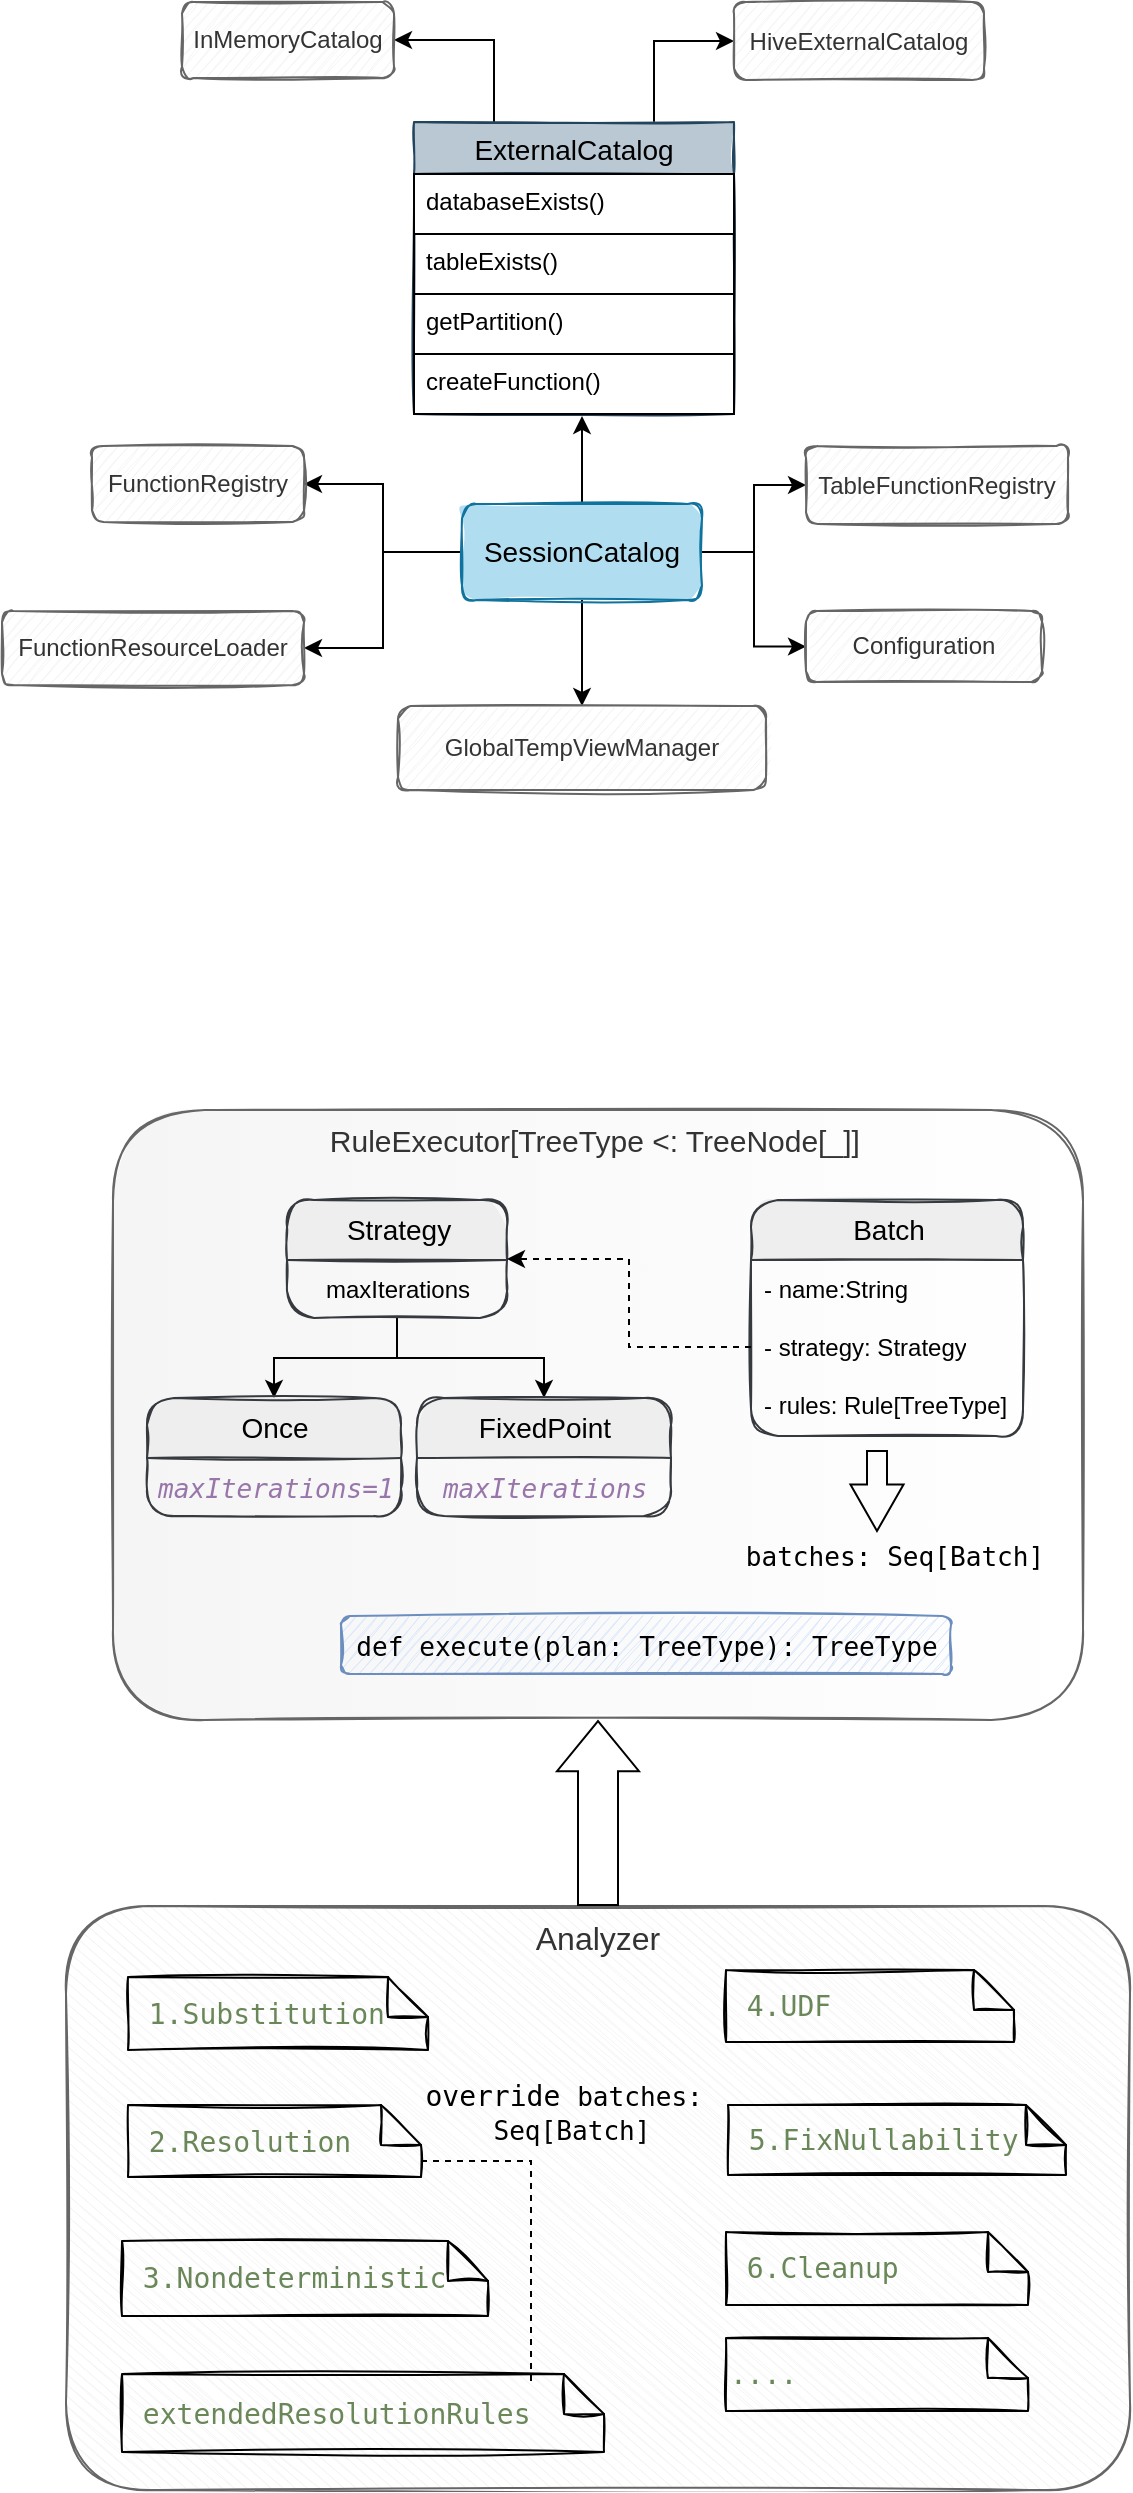 <mxfile version="17.4.5" type="github">
  <diagram id="hhoEee4OtY3em96QOLKo" name="Page-1">
    <mxGraphModel dx="797" dy="973" grid="0" gridSize="10" guides="1" tooltips="1" connect="1" arrows="1" fold="1" page="1" pageScale="1" pageWidth="827" pageHeight="1169" math="0" shadow="0">
      <root>
        <mxCell id="0" />
        <mxCell id="1" parent="0" />
        <mxCell id="0N4g02ynrCQmDdUy3KtQ-81" value="Analyzer" style="rounded=1;whiteSpace=wrap;html=1;sketch=1;shadow=0;glass=0;fillColor=#f5f5f5;strokeColor=#666666;overflow=visible;noLabel=0;direction=north;connectable=1;allowArrows=1;portConstraintRotation=0;snapToPoint=0;perimeter=rectanglePerimeter;fixDash=0;autosize=0;container=0;dropTarget=0;collapsible=0;recursiveResize=1;expand=1;treeFolding=0;disableMultiStroke=0;disableMultiStrokeFill=0;dashOffset=1;fillStyle=auto;fontSize=16;fontColor=#333333;verticalAlign=top;gradientDirection=south;" parent="1" vertex="1">
          <mxGeometry x="172" y="1645" width="532" height="292" as="geometry" />
        </mxCell>
        <mxCell id="0N4g02ynrCQmDdUy3KtQ-48" value="RuleExecutor[TreeType &amp;lt;: TreeNode[_]]&amp;nbsp;" style="rounded=1;whiteSpace=wrap;html=1;sketch=1;shadow=0;glass=0;fillColor=#f5f5f5;strokeColor=#666666;overflow=visible;noLabel=0;direction=north;connectable=1;allowArrows=1;portConstraintRotation=0;snapToPoint=0;perimeter=rectanglePerimeter;fixDash=0;autosize=0;container=0;dropTarget=0;collapsible=0;recursiveResize=1;expand=1;treeFolding=0;disableMultiStroke=0;disableMultiStrokeFill=0;dashOffset=1;fillStyle=auto;fontSize=15;fontColor=#333333;verticalAlign=top;gradientColor=#ffffff;gradientDirection=south;" parent="1" vertex="1">
          <mxGeometry x="195.5" y="1247" width="485" height="305" as="geometry" />
        </mxCell>
        <mxCell id="0N4g02ynrCQmDdUy3KtQ-31" value="" style="edgeStyle=orthogonalEdgeStyle;rounded=0;orthogonalLoop=1;jettySize=auto;html=1;fontSize=14;entryX=0.525;entryY=1.033;entryDx=0;entryDy=0;entryPerimeter=0;" parent="1" source="0N4g02ynrCQmDdUy3KtQ-2" target="0N4g02ynrCQmDdUy3KtQ-30" edge="1">
          <mxGeometry relative="1" as="geometry" />
        </mxCell>
        <mxCell id="0N4g02ynrCQmDdUy3KtQ-33" value="" style="edgeStyle=orthogonalEdgeStyle;rounded=0;orthogonalLoop=1;jettySize=auto;html=1;fontSize=14;" parent="1" source="0N4g02ynrCQmDdUy3KtQ-2" target="0N4g02ynrCQmDdUy3KtQ-32" edge="1">
          <mxGeometry relative="1" as="geometry" />
        </mxCell>
        <mxCell id="0N4g02ynrCQmDdUy3KtQ-39" style="edgeStyle=orthogonalEdgeStyle;rounded=0;orthogonalLoop=1;jettySize=auto;html=1;entryX=0;entryY=0.5;entryDx=0;entryDy=0;fontFamily=Helvetica;fontSize=12;fontColor=default;" parent="1" source="0N4g02ynrCQmDdUy3KtQ-2" target="0N4g02ynrCQmDdUy3KtQ-38" edge="1">
          <mxGeometry relative="1" as="geometry" />
        </mxCell>
        <mxCell id="0N4g02ynrCQmDdUy3KtQ-40" style="edgeStyle=orthogonalEdgeStyle;rounded=0;orthogonalLoop=1;jettySize=auto;html=1;entryX=1;entryY=0.5;entryDx=0;entryDy=0;fontFamily=Helvetica;fontSize=12;fontColor=default;" parent="1" source="0N4g02ynrCQmDdUy3KtQ-2" target="0N4g02ynrCQmDdUy3KtQ-36" edge="1">
          <mxGeometry relative="1" as="geometry" />
        </mxCell>
        <mxCell id="0N4g02ynrCQmDdUy3KtQ-42" style="edgeStyle=orthogonalEdgeStyle;rounded=0;orthogonalLoop=1;jettySize=auto;html=1;entryX=1;entryY=0.5;entryDx=0;entryDy=0;fontFamily=Helvetica;fontSize=12;fontColor=default;" parent="1" source="0N4g02ynrCQmDdUy3KtQ-2" target="0N4g02ynrCQmDdUy3KtQ-34" edge="1">
          <mxGeometry relative="1" as="geometry" />
        </mxCell>
        <mxCell id="0N4g02ynrCQmDdUy3KtQ-43" style="edgeStyle=orthogonalEdgeStyle;rounded=0;orthogonalLoop=1;jettySize=auto;html=1;entryX=0;entryY=0.5;entryDx=0;entryDy=0;fontFamily=Helvetica;fontSize=12;fontColor=default;" parent="1" source="0N4g02ynrCQmDdUy3KtQ-2" target="0N4g02ynrCQmDdUy3KtQ-41" edge="1">
          <mxGeometry relative="1" as="geometry" />
        </mxCell>
        <mxCell id="0N4g02ynrCQmDdUy3KtQ-2" value="SessionCatalog" style="rounded=1;whiteSpace=wrap;html=1;sketch=1;shadow=0;glass=0;fillColor=#b1ddf0;strokeColor=#10739e;overflow=visible;noLabel=0;direction=north;connectable=1;allowArrows=1;portConstraintRotation=0;snapToPoint=0;perimeter=rectanglePerimeter;fixDash=0;autosize=0;container=0;dropTarget=0;collapsible=0;recursiveResize=1;expand=1;treeFolding=0;disableMultiStroke=0;disableMultiStrokeFill=0;dashOffset=1;fillStyle=solid;fontSize=14;" parent="1" vertex="1">
          <mxGeometry x="370" y="944" width="120" height="48" as="geometry" />
        </mxCell>
        <mxCell id="0N4g02ynrCQmDdUy3KtQ-46" style="edgeStyle=orthogonalEdgeStyle;rounded=0;orthogonalLoop=1;jettySize=auto;html=1;entryX=1;entryY=0.5;entryDx=0;entryDy=0;fontFamily=Helvetica;fontSize=12;fontColor=default;exitX=0.25;exitY=0;exitDx=0;exitDy=0;" parent="1" source="0N4g02ynrCQmDdUy3KtQ-22" target="0N4g02ynrCQmDdUy3KtQ-44" edge="1">
          <mxGeometry relative="1" as="geometry" />
        </mxCell>
        <mxCell id="0N4g02ynrCQmDdUy3KtQ-47" style="edgeStyle=orthogonalEdgeStyle;rounded=0;orthogonalLoop=1;jettySize=auto;html=1;entryX=0;entryY=0.5;entryDx=0;entryDy=0;fontFamily=Helvetica;fontSize=12;fontColor=default;exitX=0.75;exitY=0;exitDx=0;exitDy=0;" parent="1" source="0N4g02ynrCQmDdUy3KtQ-22" target="0N4g02ynrCQmDdUy3KtQ-45" edge="1">
          <mxGeometry relative="1" as="geometry" />
        </mxCell>
        <object label="ExternalCatalog" id="0N4g02ynrCQmDdUy3KtQ-22">
          <mxCell style="swimlane;fontStyle=0;childLayout=stackLayout;horizontal=1;startSize=26;horizontalStack=0;resizeParent=1;resizeParentMax=0;resizeLast=0;collapsible=1;marginBottom=0;align=center;fontSize=14;shadow=0;glass=0;sketch=1;disableMultiStroke=0;disableMultiStrokeFill=0;fillStyle=solid;fillColor=#bac8d3;strokeColor=#23445d;" parent="1" vertex="1">
            <mxGeometry x="346" y="753" width="160" height="146" as="geometry">
              <mxRectangle x="87" y="445" width="49" height="26" as="alternateBounds" />
            </mxGeometry>
          </mxCell>
        </object>
        <mxCell id="0N4g02ynrCQmDdUy3KtQ-23" value="databaseExists()" style="text;strokeColor=default;fillColor=default;spacingLeft=4;spacingRight=4;overflow=hidden;rotatable=0;points=[[0,0.5],[1,0.5]];portConstraint=eastwest;fontSize=12;shadow=0;glass=0;sketch=0;disableMultiStroke=0;disableMultiStrokeFill=0;fillStyle=solid;" parent="0N4g02ynrCQmDdUy3KtQ-22" vertex="1">
          <mxGeometry y="26" width="160" height="30" as="geometry" />
        </mxCell>
        <mxCell id="0N4g02ynrCQmDdUy3KtQ-24" value="tableExists()" style="text;strokeColor=default;fillColor=none;spacingLeft=4;spacingRight=4;overflow=hidden;rotatable=0;points=[[0,0.5],[1,0.5]];portConstraint=eastwest;fontSize=12;shadow=0;glass=0;sketch=0;disableMultiStroke=0;disableMultiStrokeFill=0;fillStyle=solid;strokeWidth=1;" parent="0N4g02ynrCQmDdUy3KtQ-22" vertex="1">
          <mxGeometry y="56" width="160" height="30" as="geometry" />
        </mxCell>
        <mxCell id="0N4g02ynrCQmDdUy3KtQ-25" value="getPartition()" style="text;strokeColor=default;fillColor=none;spacingLeft=4;spacingRight=4;overflow=hidden;rotatable=0;points=[[0,0.5],[1,0.5]];portConstraint=eastwest;fontSize=12;shadow=0;glass=0;sketch=0;disableMultiStroke=0;disableMultiStrokeFill=0;fillStyle=solid;" parent="0N4g02ynrCQmDdUy3KtQ-22" vertex="1">
          <mxGeometry y="86" width="160" height="30" as="geometry" />
        </mxCell>
        <mxCell id="0N4g02ynrCQmDdUy3KtQ-30" value="createFunction()" style="text;strokeColor=default;fillColor=none;spacingLeft=4;spacingRight=4;overflow=hidden;rotatable=0;points=[[0,0.5],[1,0.5]];portConstraint=eastwest;fontSize=12;shadow=0;glass=0;sketch=0;disableMultiStroke=0;disableMultiStrokeFill=0;fillStyle=solid;" parent="0N4g02ynrCQmDdUy3KtQ-22" vertex="1">
          <mxGeometry y="116" width="160" height="30" as="geometry" />
        </mxCell>
        <mxCell id="0N4g02ynrCQmDdUy3KtQ-32" value="GlobalTempViewManager" style="rounded=1;whiteSpace=wrap;html=1;sketch=1;shadow=0;glass=0;fillColor=#f5f5f5;strokeColor=#666666;overflow=visible;noLabel=0;direction=east;connectable=1;allowArrows=1;portConstraintRotation=0;snapToPoint=0;perimeter=rectanglePerimeter;fixDash=0;autosize=0;container=0;dropTarget=0;collapsible=0;recursiveResize=1;expand=1;treeFolding=0;disableMultiStroke=0;disableMultiStrokeFill=0;dashOffset=1;fillStyle=auto;fontSize=12;fontColor=#333333;" parent="1" vertex="1">
          <mxGeometry x="338" y="1045" width="184" height="42" as="geometry" />
        </mxCell>
        <mxCell id="0N4g02ynrCQmDdUy3KtQ-34" value="FunctionResourceLoader" style="rounded=1;whiteSpace=wrap;html=1;sketch=1;shadow=0;glass=0;overflow=visible;noLabel=0;direction=east;connectable=1;allowArrows=1;portConstraintRotation=0;snapToPoint=0;perimeter=rectanglePerimeter;fixDash=0;autosize=0;container=0;dropTarget=0;collapsible=0;recursiveResize=1;expand=1;treeFolding=0;disableMultiStroke=0;disableMultiStrokeFill=0;dashOffset=1;fillStyle=auto;fontSize=12;fillColor=#f5f5f5;fontColor=#333333;strokeColor=#666666;" parent="1" vertex="1">
          <mxGeometry x="140" y="997.5" width="151" height="37" as="geometry" />
        </mxCell>
        <mxCell id="0N4g02ynrCQmDdUy3KtQ-36" value="FunctionRegistry" style="rounded=1;whiteSpace=wrap;html=1;sketch=1;shadow=0;glass=0;overflow=visible;noLabel=0;direction=east;connectable=1;allowArrows=1;portConstraintRotation=0;snapToPoint=0;perimeter=rectanglePerimeter;fixDash=0;autosize=0;container=0;dropTarget=0;collapsible=0;recursiveResize=1;expand=1;treeFolding=0;disableMultiStroke=0;disableMultiStrokeFill=0;dashOffset=1;fillStyle=auto;fontSize=12;fillColor=#f5f5f5;fontColor=#333333;strokeColor=#666666;" parent="1" vertex="1">
          <mxGeometry x="185" y="915" width="106" height="38" as="geometry" />
        </mxCell>
        <mxCell id="0N4g02ynrCQmDdUy3KtQ-38" value="TableFunctionRegistry" style="rounded=1;whiteSpace=wrap;html=1;sketch=1;shadow=0;glass=0;overflow=visible;noLabel=0;direction=east;connectable=1;allowArrows=1;portConstraintRotation=0;snapToPoint=0;perimeter=rectanglePerimeter;fixDash=0;autosize=0;container=0;dropTarget=0;collapsible=0;recursiveResize=1;expand=1;treeFolding=0;disableMultiStroke=0;disableMultiStrokeFill=0;dashOffset=1;fillStyle=auto;fontSize=12;fillColor=#f5f5f5;fontColor=#333333;strokeColor=#666666;" parent="1" vertex="1">
          <mxGeometry x="542" y="915" width="131" height="39" as="geometry" />
        </mxCell>
        <mxCell id="0N4g02ynrCQmDdUy3KtQ-41" value="Configuration" style="rounded=1;whiteSpace=wrap;html=1;sketch=1;shadow=0;glass=0;overflow=visible;noLabel=0;direction=east;connectable=1;allowArrows=1;portConstraintRotation=0;snapToPoint=0;perimeter=rectanglePerimeter;fixDash=0;autosize=0;container=0;dropTarget=0;collapsible=0;recursiveResize=1;expand=1;treeFolding=0;disableMultiStroke=0;disableMultiStrokeFill=0;dashOffset=1;fillStyle=auto;fontSize=12;fillColor=#f5f5f5;fontColor=#333333;strokeColor=#666666;" parent="1" vertex="1">
          <mxGeometry x="542" y="997.5" width="118" height="35.5" as="geometry" />
        </mxCell>
        <mxCell id="0N4g02ynrCQmDdUy3KtQ-44" value="InMemoryCatalog" style="rounded=1;whiteSpace=wrap;html=1;sketch=1;shadow=0;glass=0;overflow=visible;noLabel=0;direction=east;connectable=1;allowArrows=1;portConstraintRotation=0;snapToPoint=0;perimeter=rectanglePerimeter;fixDash=0;autosize=0;container=0;dropTarget=0;collapsible=0;recursiveResize=1;expand=1;treeFolding=0;disableMultiStroke=0;disableMultiStrokeFill=0;dashOffset=1;fillStyle=auto;fontSize=12;fillColor=#f5f5f5;fontColor=#333333;strokeColor=#666666;" parent="1" vertex="1">
          <mxGeometry x="230" y="693" width="106" height="38" as="geometry" />
        </mxCell>
        <mxCell id="0N4g02ynrCQmDdUy3KtQ-45" value="HiveExternalCatalog" style="rounded=1;whiteSpace=wrap;html=1;sketch=1;shadow=0;glass=0;overflow=visible;noLabel=0;direction=east;connectable=1;allowArrows=1;portConstraintRotation=0;snapToPoint=0;perimeter=rectanglePerimeter;fixDash=0;autosize=0;container=0;dropTarget=0;collapsible=0;recursiveResize=1;expand=1;treeFolding=0;disableMultiStroke=0;disableMultiStrokeFill=0;dashOffset=1;fillStyle=auto;fontSize=12;fillColor=#f5f5f5;fontColor=#333333;strokeColor=#666666;" parent="1" vertex="1">
          <mxGeometry x="506" y="693" width="125" height="39" as="geometry" />
        </mxCell>
        <mxCell id="0N4g02ynrCQmDdUy3KtQ-55" value="" style="edgeStyle=orthogonalEdgeStyle;rounded=0;orthogonalLoop=1;jettySize=auto;html=1;fontFamily=Helvetica;fontSize=14;fontColor=default;entryX=0.5;entryY=0;entryDx=0;entryDy=0;" parent="1" source="0N4g02ynrCQmDdUy3KtQ-50" target="0N4g02ynrCQmDdUy3KtQ-67" edge="1">
          <mxGeometry relative="1" as="geometry">
            <mxPoint x="289.5" y="1391" as="targetPoint" />
          </mxGeometry>
        </mxCell>
        <mxCell id="0N4g02ynrCQmDdUy3KtQ-58" style="edgeStyle=orthogonalEdgeStyle;rounded=0;orthogonalLoop=1;jettySize=auto;html=1;entryX=0.5;entryY=0;entryDx=0;entryDy=0;fontFamily=Helvetica;fontSize=14;fontColor=default;" parent="1" source="0N4g02ynrCQmDdUy3KtQ-50" target="0N4g02ynrCQmDdUy3KtQ-69" edge="1">
          <mxGeometry relative="1" as="geometry">
            <mxPoint x="389.0" y="1391" as="targetPoint" />
          </mxGeometry>
        </mxCell>
        <mxCell id="0N4g02ynrCQmDdUy3KtQ-50" value="Strategy" style="swimlane;fontStyle=0;childLayout=stackLayout;horizontal=1;startSize=30;horizontalStack=0;resizeParent=1;resizeParentMax=0;resizeLast=0;collapsible=1;marginBottom=0;rounded=1;shadow=0;glass=0;sketch=1;disableMultiStroke=0;disableMultiStrokeFill=0;fillStyle=solid;fontFamily=Helvetica;fontSize=14;strokeColor=#36393d;fillColor=#eeeeee;html=1;" parent="1" vertex="1">
          <mxGeometry x="282.5" y="1292" width="110" height="59" as="geometry">
            <mxRectangle x="132" y="665" width="51" height="30" as="alternateBounds" />
          </mxGeometry>
        </mxCell>
        <mxCell id="0N4g02ynrCQmDdUy3KtQ-51" value="maxIterations" style="text;strokeColor=none;fillColor=none;align=center;verticalAlign=middle;spacingLeft=4;spacingRight=4;overflow=hidden;points=[[0,0.5],[1,0.5]];portConstraint=eastwest;rotatable=0;rounded=1;shadow=0;glass=0;sketch=1;disableMultiStroke=0;disableMultiStrokeFill=0;fillStyle=auto;fontFamily=Helvetica;fontSize=12;fontColor=default;html=1;" parent="0N4g02ynrCQmDdUy3KtQ-50" vertex="1">
          <mxGeometry y="30" width="110" height="29" as="geometry" />
        </mxCell>
        <mxCell id="0N4g02ynrCQmDdUy3KtQ-59" value="Batch" style="swimlane;fontStyle=0;childLayout=stackLayout;horizontal=1;startSize=30;horizontalStack=0;resizeParent=1;resizeParentMax=0;resizeLast=0;collapsible=1;marginBottom=0;rounded=1;shadow=0;glass=0;sketch=1;disableMultiStroke=0;disableMultiStrokeFill=0;fillStyle=solid;fontFamily=Helvetica;fontSize=14;strokeColor=#36393d;fillColor=#eeeeee;html=1;" parent="1" vertex="1">
          <mxGeometry x="514.5" y="1292" width="136" height="118" as="geometry">
            <mxRectangle x="132" y="665" width="51" height="30" as="alternateBounds" />
          </mxGeometry>
        </mxCell>
        <mxCell id="0N4g02ynrCQmDdUy3KtQ-60" value="- name:String" style="text;strokeColor=none;fillColor=none;align=left;verticalAlign=middle;spacingLeft=4;spacingRight=4;overflow=hidden;points=[[0,0.5],[1,0.5]];portConstraint=eastwest;rotatable=0;rounded=1;shadow=0;glass=0;sketch=1;disableMultiStroke=0;disableMultiStrokeFill=0;fillStyle=auto;fontFamily=Helvetica;fontSize=12;fontColor=default;html=1;" parent="0N4g02ynrCQmDdUy3KtQ-59" vertex="1">
          <mxGeometry y="30" width="136" height="29" as="geometry" />
        </mxCell>
        <mxCell id="0N4g02ynrCQmDdUy3KtQ-62" value="- strategy: Strategy" style="text;strokeColor=none;fillColor=none;align=left;verticalAlign=middle;spacingLeft=4;spacingRight=4;overflow=hidden;points=[[0,0.5],[1,0.5]];portConstraint=eastwest;rotatable=0;rounded=1;shadow=0;glass=0;sketch=1;disableMultiStroke=0;disableMultiStrokeFill=0;fillStyle=auto;fontFamily=Helvetica;fontSize=12;fontColor=default;html=1;" parent="0N4g02ynrCQmDdUy3KtQ-59" vertex="1">
          <mxGeometry y="59" width="136" height="29" as="geometry" />
        </mxCell>
        <mxCell id="0N4g02ynrCQmDdUy3KtQ-63" value="- rules: Rule[TreeType]" style="text;strokeColor=none;fillColor=none;align=left;verticalAlign=middle;spacingLeft=4;spacingRight=4;overflow=hidden;points=[[0,0.5],[1,0.5]];portConstraint=eastwest;rotatable=0;rounded=1;shadow=0;glass=0;sketch=1;disableMultiStroke=0;disableMultiStrokeFill=0;fillStyle=auto;fontFamily=Helvetica;fontSize=12;fontColor=default;html=1;" parent="0N4g02ynrCQmDdUy3KtQ-59" vertex="1">
          <mxGeometry y="88" width="136" height="30" as="geometry" />
        </mxCell>
        <mxCell id="0N4g02ynrCQmDdUy3KtQ-64" value="&lt;pre style=&quot;font-family: &amp;quot;jetbrains mono&amp;quot;, monospace; font-size: 9.8pt;&quot;&gt;&lt;span style=&quot;&quot;&gt;batches&lt;/span&gt;: &lt;span style=&quot;&quot;&gt;Seq&lt;/span&gt;[Batch]&lt;/pre&gt;" style="rounded=1;whiteSpace=wrap;html=1;shadow=0;glass=0;sketch=1;disableMultiStroke=0;disableMultiStrokeFill=0;fillStyle=auto;fontFamily=Helvetica;fontSize=14;fontColor=default;strokeColor=none;fillColor=none;labelBackgroundColor=none;" parent="1" vertex="1">
          <mxGeometry x="505.5" y="1452" width="161" height="35" as="geometry" />
        </mxCell>
        <mxCell id="0N4g02ynrCQmDdUy3KtQ-65" value="" style="shape=flexArrow;endArrow=classic;html=1;rounded=0;fontFamily=Helvetica;fontSize=14;fontColor=default;width=10;endSize=7.422;endWidth=15.556;" parent="1" edge="1">
          <mxGeometry width="50" height="50" relative="1" as="geometry">
            <mxPoint x="577.5" y="1417" as="sourcePoint" />
            <mxPoint x="577.5" y="1458" as="targetPoint" />
          </mxGeometry>
        </mxCell>
        <mxCell id="0N4g02ynrCQmDdUy3KtQ-66" value="&lt;pre style=&quot;font-family: &amp;quot;jetbrains mono&amp;quot;, monospace; font-size: 9.8pt;&quot;&gt;&lt;span style=&quot;&quot;&gt;def &lt;/span&gt;&lt;span style=&quot;&quot;&gt;execute&lt;/span&gt;(plan: &lt;span style=&quot;&quot;&gt;TreeType&lt;/span&gt;): &lt;span style=&quot;&quot;&gt;TreeType&lt;/span&gt;&lt;/pre&gt;" style="text;html=1;strokeColor=#6c8ebf;fillColor=#dae8fc;align=center;verticalAlign=middle;whiteSpace=wrap;rounded=1;shadow=0;glass=0;labelBackgroundColor=none;sketch=1;disableMultiStroke=0;disableMultiStrokeFill=0;fillStyle=auto;fontFamily=Helvetica;fontSize=14;" parent="1" vertex="1">
          <mxGeometry x="309.5" y="1500" width="305" height="29" as="geometry" />
        </mxCell>
        <mxCell id="0N4g02ynrCQmDdUy3KtQ-67" value="Once" style="swimlane;fontStyle=0;childLayout=stackLayout;horizontal=1;startSize=30;horizontalStack=0;resizeParent=1;resizeParentMax=0;resizeLast=0;collapsible=1;marginBottom=0;rounded=1;shadow=0;glass=0;sketch=1;disableMultiStroke=0;disableMultiStrokeFill=0;fillStyle=solid;fontFamily=Helvetica;fontSize=14;strokeColor=#36393d;fillColor=#eeeeee;html=1;" parent="1" vertex="1">
          <mxGeometry x="212.5" y="1391" width="127" height="59" as="geometry">
            <mxRectangle x="132" y="665" width="51" height="30" as="alternateBounds" />
          </mxGeometry>
        </mxCell>
        <mxCell id="0N4g02ynrCQmDdUy3KtQ-68" value="&lt;span style=&quot;color: rgb(152 , 118 , 170) ; font-style: italic ; font-family: &amp;#34;jetbrains mono&amp;#34; , monospace ; font-size: 9.8pt&quot;&gt;maxIterations=1&lt;/span&gt;" style="text;strokeColor=none;fillColor=none;align=center;verticalAlign=middle;spacingLeft=4;spacingRight=4;overflow=hidden;points=[[0,0.5],[1,0.5]];portConstraint=eastwest;rotatable=0;rounded=1;shadow=0;glass=0;sketch=1;disableMultiStroke=0;disableMultiStrokeFill=0;fillStyle=auto;fontFamily=Helvetica;fontSize=12;fontColor=default;html=1;labelBackgroundColor=none;" parent="0N4g02ynrCQmDdUy3KtQ-67" vertex="1">
          <mxGeometry y="30" width="127" height="29" as="geometry" />
        </mxCell>
        <mxCell id="0N4g02ynrCQmDdUy3KtQ-69" value="&lt;span&gt;FixedPoint&lt;/span&gt;" style="swimlane;fontStyle=0;childLayout=stackLayout;horizontal=1;startSize=30;horizontalStack=0;resizeParent=1;resizeParentMax=0;resizeLast=0;collapsible=1;marginBottom=0;rounded=1;shadow=0;glass=0;sketch=1;disableMultiStroke=0;disableMultiStrokeFill=0;fillStyle=solid;fontFamily=Helvetica;fontSize=14;strokeColor=#36393d;fillColor=#eeeeee;html=1;" parent="1" vertex="1">
          <mxGeometry x="347.5" y="1391" width="127" height="59" as="geometry">
            <mxRectangle x="132" y="665" width="51" height="30" as="alternateBounds" />
          </mxGeometry>
        </mxCell>
        <mxCell id="0N4g02ynrCQmDdUy3KtQ-70" value="&lt;span style=&quot;color: rgb(152 , 118 , 170) ; font-style: italic ; font-family: &amp;#34;jetbrains mono&amp;#34; , monospace ; font-size: 9.8pt&quot;&gt;maxIterations&lt;/span&gt;" style="text;strokeColor=none;fillColor=none;align=center;verticalAlign=middle;spacingLeft=4;spacingRight=4;overflow=hidden;points=[[0,0.5],[1,0.5]];portConstraint=eastwest;rotatable=0;rounded=1;shadow=0;glass=0;sketch=1;disableMultiStroke=0;disableMultiStrokeFill=0;fillStyle=auto;fontFamily=Helvetica;fontSize=12;fontColor=default;html=1;labelBackgroundColor=none;" parent="0N4g02ynrCQmDdUy3KtQ-69" vertex="1">
          <mxGeometry y="30" width="127" height="29" as="geometry" />
        </mxCell>
        <mxCell id="0N4g02ynrCQmDdUy3KtQ-71" style="edgeStyle=orthogonalEdgeStyle;rounded=0;orthogonalLoop=1;jettySize=auto;html=1;entryX=1;entryY=0.5;entryDx=0;entryDy=0;fontFamily=Helvetica;fontSize=14;fontColor=default;dashed=1;" parent="1" source="0N4g02ynrCQmDdUy3KtQ-62" target="0N4g02ynrCQmDdUy3KtQ-50" edge="1">
          <mxGeometry relative="1" as="geometry" />
        </mxCell>
        <mxCell id="0N4g02ynrCQmDdUy3KtQ-72" value="&lt;pre style=&quot;color: rgb(169, 183, 198); font-family: &amp;quot;jetbrains mono&amp;quot;, monospace; font-size: 14px;&quot;&gt;&lt;span style=&quot;color: rgb(106, 135, 89); font-size: 14px;&quot;&gt; 1.Substitution&lt;/span&gt;&lt;/pre&gt;" style="shape=note;size=20;whiteSpace=wrap;html=1;rounded=0;shadow=0;glass=0;labelBackgroundColor=none;sketch=1;disableMultiStroke=0;disableMultiStrokeFill=0;fillStyle=auto;fontFamily=Helvetica;fontSize=14;fontColor=default;strokeColor=default;fillColor=none;gradientColor=#ffffff;gradientDirection=south;align=left;" parent="1" vertex="1">
          <mxGeometry x="203" y="1680.5" width="150" height="36.5" as="geometry" />
        </mxCell>
        <mxCell id="0N4g02ynrCQmDdUy3KtQ-88" style="edgeStyle=orthogonalEdgeStyle;rounded=0;orthogonalLoop=1;jettySize=auto;html=1;fontFamily=Helvetica;fontSize=14;fontColor=#6A8759;fillColor=default;exitX=0;exitY=0;exitDx=146.5;exitDy=28;exitPerimeter=0;dashed=1;endArrow=none;endFill=0;" parent="1" source="0N4g02ynrCQmDdUy3KtQ-74" edge="1">
          <mxGeometry relative="1" as="geometry">
            <mxPoint x="404.5" y="1883" as="targetPoint" />
            <Array as="points">
              <mxPoint x="404.5" y="1773" />
              <mxPoint x="404.5" y="1879" />
            </Array>
          </mxGeometry>
        </mxCell>
        <mxCell id="0N4g02ynrCQmDdUy3KtQ-74" value="&lt;pre style=&quot;color: rgb(169, 183, 198); font-family: &amp;quot;jetbrains mono&amp;quot;, monospace; font-size: 14px;&quot;&gt;&lt;span style=&quot;color: rgb(106, 135, 89); font-size: 14px;&quot;&gt; 2.Resolution&lt;/span&gt;&lt;/pre&gt;" style="shape=note;size=20;whiteSpace=wrap;html=1;rounded=0;shadow=0;glass=0;labelBackgroundColor=none;sketch=1;disableMultiStroke=0;disableMultiStrokeFill=0;fillStyle=auto;fontFamily=Helvetica;fontSize=14;fontColor=default;strokeColor=default;fillColor=none;gradientColor=#ffffff;gradientDirection=south;align=left;" parent="1" vertex="1">
          <mxGeometry x="203" y="1744.5" width="146.5" height="36" as="geometry" />
        </mxCell>
        <mxCell id="0N4g02ynrCQmDdUy3KtQ-75" value="&lt;pre style=&quot;font-family: &amp;quot;jetbrains mono&amp;quot;, monospace; font-size: 14px;&quot;&gt;&lt;span style=&quot;color: rgb(106, 135, 89); font-size: 14px;&quot;&gt; 3.&lt;/span&gt;&lt;font color=&quot;#6a8759&quot; style=&quot;font-size: 14px;&quot;&gt;Nondeterministic&lt;/font&gt;&lt;/pre&gt;" style="shape=note;size=20;whiteSpace=wrap;html=1;rounded=0;shadow=0;glass=0;labelBackgroundColor=none;sketch=1;disableMultiStroke=0;disableMultiStrokeFill=0;fillStyle=auto;fontFamily=Helvetica;fontSize=14;fontColor=default;strokeColor=default;fillColor=none;gradientColor=#ffffff;gradientDirection=south;align=left;" parent="1" vertex="1">
          <mxGeometry x="200" y="1812.5" width="183" height="37.5" as="geometry" />
        </mxCell>
        <mxCell id="0N4g02ynrCQmDdUy3KtQ-77" value="&lt;pre style=&quot;color: rgb(169, 183, 198); font-family: &amp;quot;jetbrains mono&amp;quot;, monospace; font-size: 14px;&quot;&gt;&lt;span style=&quot;color: rgb(106, 135, 89); font-size: 14px;&quot;&gt; 4.UDF&lt;/span&gt;&lt;/pre&gt;" style="shape=note;size=20;whiteSpace=wrap;html=1;rounded=0;shadow=0;glass=0;labelBackgroundColor=none;sketch=1;disableMultiStroke=0;disableMultiStrokeFill=0;fillStyle=auto;fontFamily=Helvetica;fontSize=14;fontColor=default;strokeColor=default;fillColor=none;gradientColor=#ffffff;gradientDirection=south;align=left;" parent="1" vertex="1">
          <mxGeometry x="502" y="1677" width="144" height="36" as="geometry" />
        </mxCell>
        <mxCell id="0N4g02ynrCQmDdUy3KtQ-78" value="&lt;pre style=&quot;color: rgb(169, 183, 198); font-family: &amp;quot;jetbrains mono&amp;quot;, monospace; font-size: 14px;&quot;&gt;&lt;span style=&quot;color: rgb(106, 135, 89); font-size: 14px;&quot;&gt; 5.FixNullability&lt;/span&gt;&lt;/pre&gt;" style="shape=note;size=20;whiteSpace=wrap;html=1;rounded=0;shadow=0;glass=0;labelBackgroundColor=none;sketch=1;disableMultiStroke=0;disableMultiStrokeFill=0;fillStyle=auto;fontFamily=Helvetica;fontSize=14;fontColor=default;strokeColor=default;fillColor=none;gradientColor=#ffffff;gradientDirection=south;align=left;" parent="1" vertex="1">
          <mxGeometry x="503" y="1744.5" width="169" height="35" as="geometry" />
        </mxCell>
        <mxCell id="0N4g02ynrCQmDdUy3KtQ-79" value="&lt;pre style=&quot;font-family: &amp;quot;jetbrains mono&amp;quot;, monospace; font-size: 14px;&quot;&gt;&lt;span style=&quot;color: rgb(106, 135, 89); font-size: 14px;&quot;&gt; 6.&lt;/span&gt;&lt;font color=&quot;#6a8759&quot; style=&quot;font-size: 14px;&quot;&gt;Cleanup&lt;/font&gt;&lt;/pre&gt;" style="shape=note;size=20;whiteSpace=wrap;html=1;rounded=0;shadow=0;glass=0;labelBackgroundColor=none;sketch=1;disableMultiStroke=0;disableMultiStrokeFill=0;fillStyle=auto;fontFamily=Helvetica;fontSize=14;fontColor=default;strokeColor=default;fillColor=none;gradientColor=#ffffff;gradientDirection=south;align=left;" parent="1" vertex="1">
          <mxGeometry x="502" y="1808" width="151" height="36.5" as="geometry" />
        </mxCell>
        <mxCell id="0N4g02ynrCQmDdUy3KtQ-80" value="&lt;pre&gt;override &lt;font face=&quot;jetbrains mono, monospace&quot;&gt;&lt;span style=&quot;font-size: 13.067px&quot;&gt;batches: &lt;br&gt;Seq[Batch]&lt;/span&gt;&lt;span style=&quot;font-size: 9.8pt&quot;&gt;&lt;br&gt;&lt;/span&gt;&lt;/font&gt;&lt;/pre&gt;" style="rounded=1;whiteSpace=wrap;html=1;shadow=0;glass=0;sketch=1;disableMultiStroke=0;disableMultiStrokeFill=0;fillStyle=auto;fontFamily=Helvetica;fontSize=14;fontColor=default;strokeColor=none;fillColor=none;labelBackgroundColor=none;" parent="1" vertex="1">
          <mxGeometry x="333" y="1727" width="184" height="41" as="geometry" />
        </mxCell>
        <mxCell id="0N4g02ynrCQmDdUy3KtQ-82" value="&lt;pre style=&quot;font-family: &amp;#34;jetbrains mono&amp;#34; , monospace ; font-size: 14px&quot;&gt;&lt;font color=&quot;#6a8759&quot;&gt;....&lt;/font&gt;&lt;/pre&gt;" style="shape=note;size=20;whiteSpace=wrap;html=1;rounded=0;shadow=0;glass=0;labelBackgroundColor=none;sketch=1;disableMultiStroke=0;disableMultiStrokeFill=0;fillStyle=auto;fontFamily=Helvetica;fontSize=14;fontColor=default;strokeColor=default;fillColor=none;gradientColor=#ffffff;gradientDirection=south;align=left;" parent="1" vertex="1">
          <mxGeometry x="502" y="1861" width="151" height="36.5" as="geometry" />
        </mxCell>
        <mxCell id="0N4g02ynrCQmDdUy3KtQ-83" value="" style="shape=flexArrow;endArrow=classic;html=1;rounded=0;fontFamily=Helvetica;fontSize=14;fontColor=#6A8759;width=20;endSize=8.037;fillColor=default;exitX=1;exitY=0.5;exitDx=0;exitDy=0;" parent="1" source="0N4g02ynrCQmDdUy3KtQ-81" target="0N4g02ynrCQmDdUy3KtQ-48" edge="1">
          <mxGeometry width="50" height="50" relative="1" as="geometry">
            <mxPoint x="454.5" y="1562" as="sourcePoint" />
            <mxPoint x="440.5" y="1561" as="targetPoint" />
          </mxGeometry>
        </mxCell>
        <mxCell id="0N4g02ynrCQmDdUy3KtQ-87" value="&lt;pre style=&quot;font-family: &amp;#34;jetbrains mono&amp;#34; , monospace ; font-size: 14px&quot;&gt;&lt;span style=&quot;color: rgb(106 , 135 , 89) ; font-size: 14px&quot;&gt; extendedResolutionRules&lt;/span&gt;&lt;/pre&gt;" style="shape=note;size=20;whiteSpace=wrap;html=1;rounded=0;shadow=0;glass=0;labelBackgroundColor=none;sketch=1;disableMultiStroke=0;disableMultiStrokeFill=0;fillStyle=auto;fontFamily=Helvetica;fontSize=14;fontColor=default;strokeColor=default;fillColor=none;gradientColor=#ffffff;gradientDirection=south;align=left;" parent="1" vertex="1">
          <mxGeometry x="200" y="1879" width="241" height="39" as="geometry" />
        </mxCell>
      </root>
    </mxGraphModel>
  </diagram>
</mxfile>
